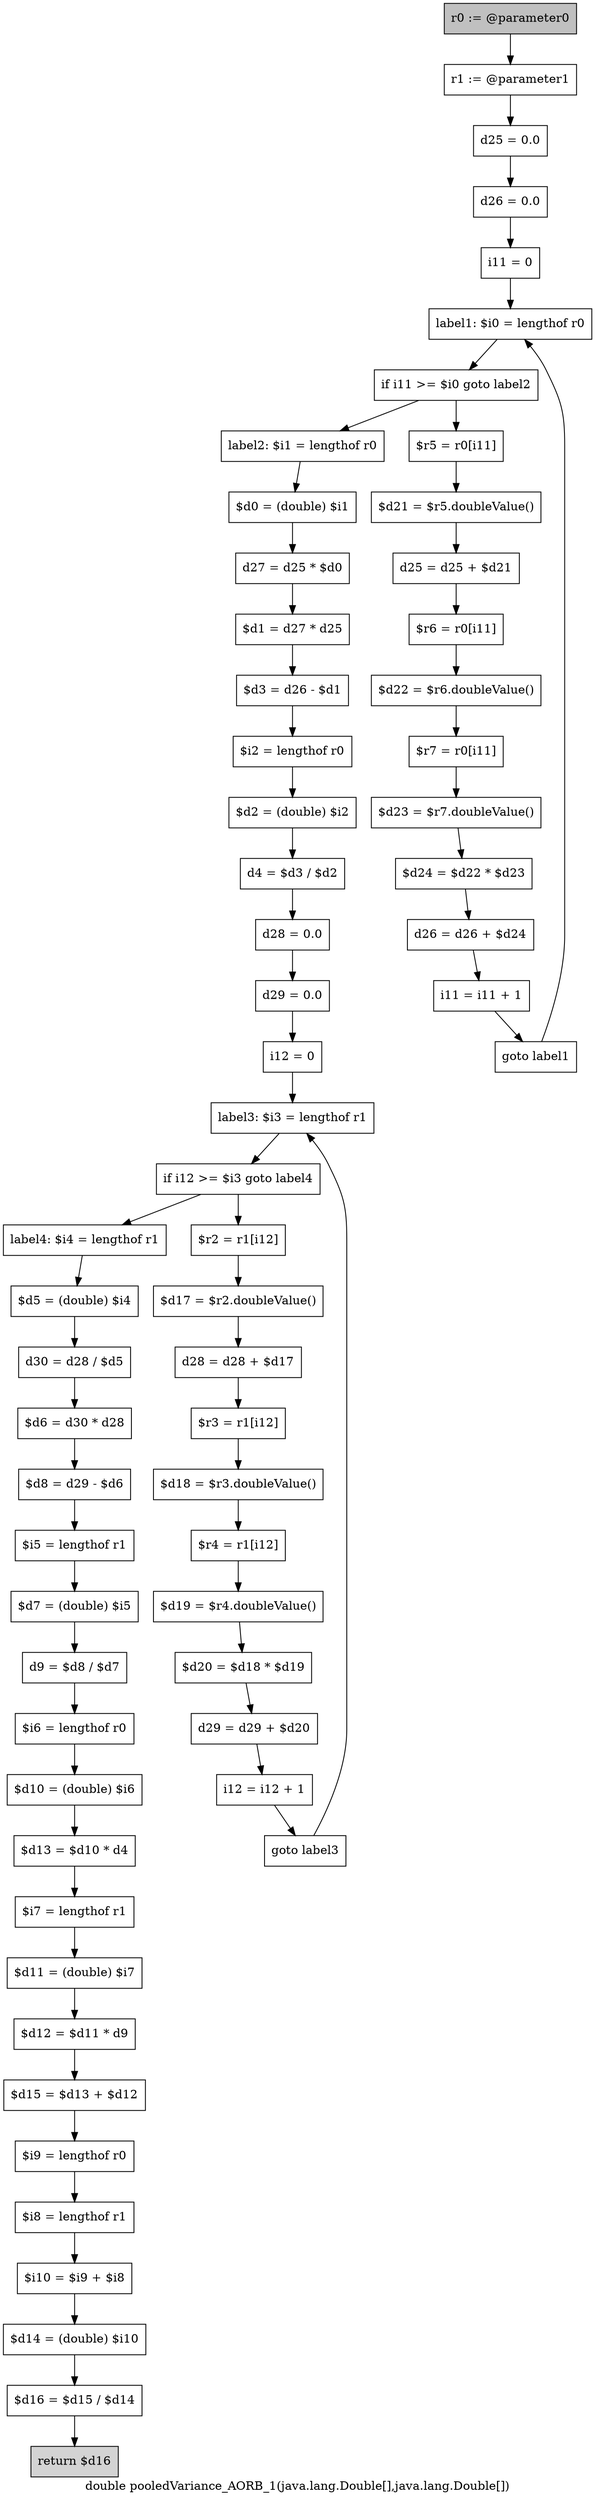 digraph "double pooledVariance_AORB_1(java.lang.Double[],java.lang.Double[])" {
    label="double pooledVariance_AORB_1(java.lang.Double[],java.lang.Double[])";
    node [shape=box];
    "0" [style=filled,fillcolor=gray,label="r0 := @parameter0",];
    "1" [label="r1 := @parameter1",];
    "0"->"1";
    "2" [label="d25 = 0.0",];
    "1"->"2";
    "3" [label="d26 = 0.0",];
    "2"->"3";
    "4" [label="i11 = 0",];
    "3"->"4";
    "5" [label="label1: $i0 = lengthof r0",];
    "4"->"5";
    "6" [label="if i11 >= $i0 goto label2",];
    "5"->"6";
    "7" [label="$r5 = r0[i11]",];
    "6"->"7";
    "18" [label="label2: $i1 = lengthof r0",];
    "6"->"18";
    "8" [label="$d21 = $r5.doubleValue()",];
    "7"->"8";
    "9" [label="d25 = d25 + $d21",];
    "8"->"9";
    "10" [label="$r6 = r0[i11]",];
    "9"->"10";
    "11" [label="$d22 = $r6.doubleValue()",];
    "10"->"11";
    "12" [label="$r7 = r0[i11]",];
    "11"->"12";
    "13" [label="$d23 = $r7.doubleValue()",];
    "12"->"13";
    "14" [label="$d24 = $d22 * $d23",];
    "13"->"14";
    "15" [label="d26 = d26 + $d24",];
    "14"->"15";
    "16" [label="i11 = i11 + 1",];
    "15"->"16";
    "17" [label="goto label1",];
    "16"->"17";
    "17"->"5";
    "19" [label="$d0 = (double) $i1",];
    "18"->"19";
    "20" [label="d27 = d25 * $d0",];
    "19"->"20";
    "21" [label="$d1 = d27 * d25",];
    "20"->"21";
    "22" [label="$d3 = d26 - $d1",];
    "21"->"22";
    "23" [label="$i2 = lengthof r0",];
    "22"->"23";
    "24" [label="$d2 = (double) $i2",];
    "23"->"24";
    "25" [label="d4 = $d3 / $d2",];
    "24"->"25";
    "26" [label="d28 = 0.0",];
    "25"->"26";
    "27" [label="d29 = 0.0",];
    "26"->"27";
    "28" [label="i12 = 0",];
    "27"->"28";
    "29" [label="label3: $i3 = lengthof r1",];
    "28"->"29";
    "30" [label="if i12 >= $i3 goto label4",];
    "29"->"30";
    "31" [label="$r2 = r1[i12]",];
    "30"->"31";
    "42" [label="label4: $i4 = lengthof r1",];
    "30"->"42";
    "32" [label="$d17 = $r2.doubleValue()",];
    "31"->"32";
    "33" [label="d28 = d28 + $d17",];
    "32"->"33";
    "34" [label="$r3 = r1[i12]",];
    "33"->"34";
    "35" [label="$d18 = $r3.doubleValue()",];
    "34"->"35";
    "36" [label="$r4 = r1[i12]",];
    "35"->"36";
    "37" [label="$d19 = $r4.doubleValue()",];
    "36"->"37";
    "38" [label="$d20 = $d18 * $d19",];
    "37"->"38";
    "39" [label="d29 = d29 + $d20",];
    "38"->"39";
    "40" [label="i12 = i12 + 1",];
    "39"->"40";
    "41" [label="goto label3",];
    "40"->"41";
    "41"->"29";
    "43" [label="$d5 = (double) $i4",];
    "42"->"43";
    "44" [label="d30 = d28 / $d5",];
    "43"->"44";
    "45" [label="$d6 = d30 * d28",];
    "44"->"45";
    "46" [label="$d8 = d29 - $d6",];
    "45"->"46";
    "47" [label="$i5 = lengthof r1",];
    "46"->"47";
    "48" [label="$d7 = (double) $i5",];
    "47"->"48";
    "49" [label="d9 = $d8 / $d7",];
    "48"->"49";
    "50" [label="$i6 = lengthof r0",];
    "49"->"50";
    "51" [label="$d10 = (double) $i6",];
    "50"->"51";
    "52" [label="$d13 = $d10 * d4",];
    "51"->"52";
    "53" [label="$i7 = lengthof r1",];
    "52"->"53";
    "54" [label="$d11 = (double) $i7",];
    "53"->"54";
    "55" [label="$d12 = $d11 * d9",];
    "54"->"55";
    "56" [label="$d15 = $d13 + $d12",];
    "55"->"56";
    "57" [label="$i9 = lengthof r0",];
    "56"->"57";
    "58" [label="$i8 = lengthof r1",];
    "57"->"58";
    "59" [label="$i10 = $i9 + $i8",];
    "58"->"59";
    "60" [label="$d14 = (double) $i10",];
    "59"->"60";
    "61" [label="$d16 = $d15 / $d14",];
    "60"->"61";
    "62" [style=filled,fillcolor=lightgray,label="return $d16",];
    "61"->"62";
}
